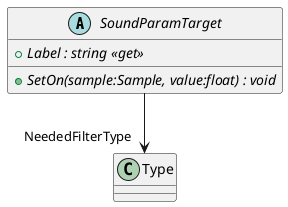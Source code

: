 @startuml
abstract class SoundParamTarget {
    + {abstract} Label : string <<get>>
    + {abstract} SetOn(sample:Sample, value:float) : void
}
SoundParamTarget --> "NeededFilterType" Type
@enduml
